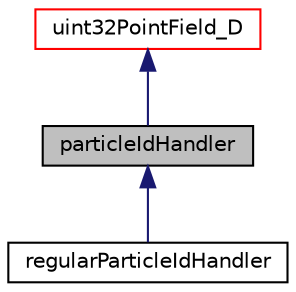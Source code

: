 digraph "particleIdHandler"
{
 // LATEX_PDF_SIZE
  edge [fontname="Helvetica",fontsize="10",labelfontname="Helvetica",labelfontsize="10"];
  node [fontname="Helvetica",fontsize="10",shape=record];
  Node1 [label="particleIdHandler",height=0.2,width=0.4,color="black", fillcolor="grey75", style="filled", fontcolor="black",tooltip=" "];
  Node2 -> Node1 [dir="back",color="midnightblue",fontsize="10",style="solid",fontname="Helvetica"];
  Node2 [label="uint32PointField_D",height=0.2,width=0.4,color="red", fillcolor="white", style="filled",URL="$classpFlow_1_1pointField.html",tooltip=" "];
  Node1 -> Node9 [dir="back",color="midnightblue",fontsize="10",style="solid",fontname="Helvetica"];
  Node9 [label="regularParticleIdHandler",height=0.2,width=0.4,color="black", fillcolor="white", style="filled",URL="$classpFlow_1_1regularParticleIdHandler.html",tooltip=" "];
}
